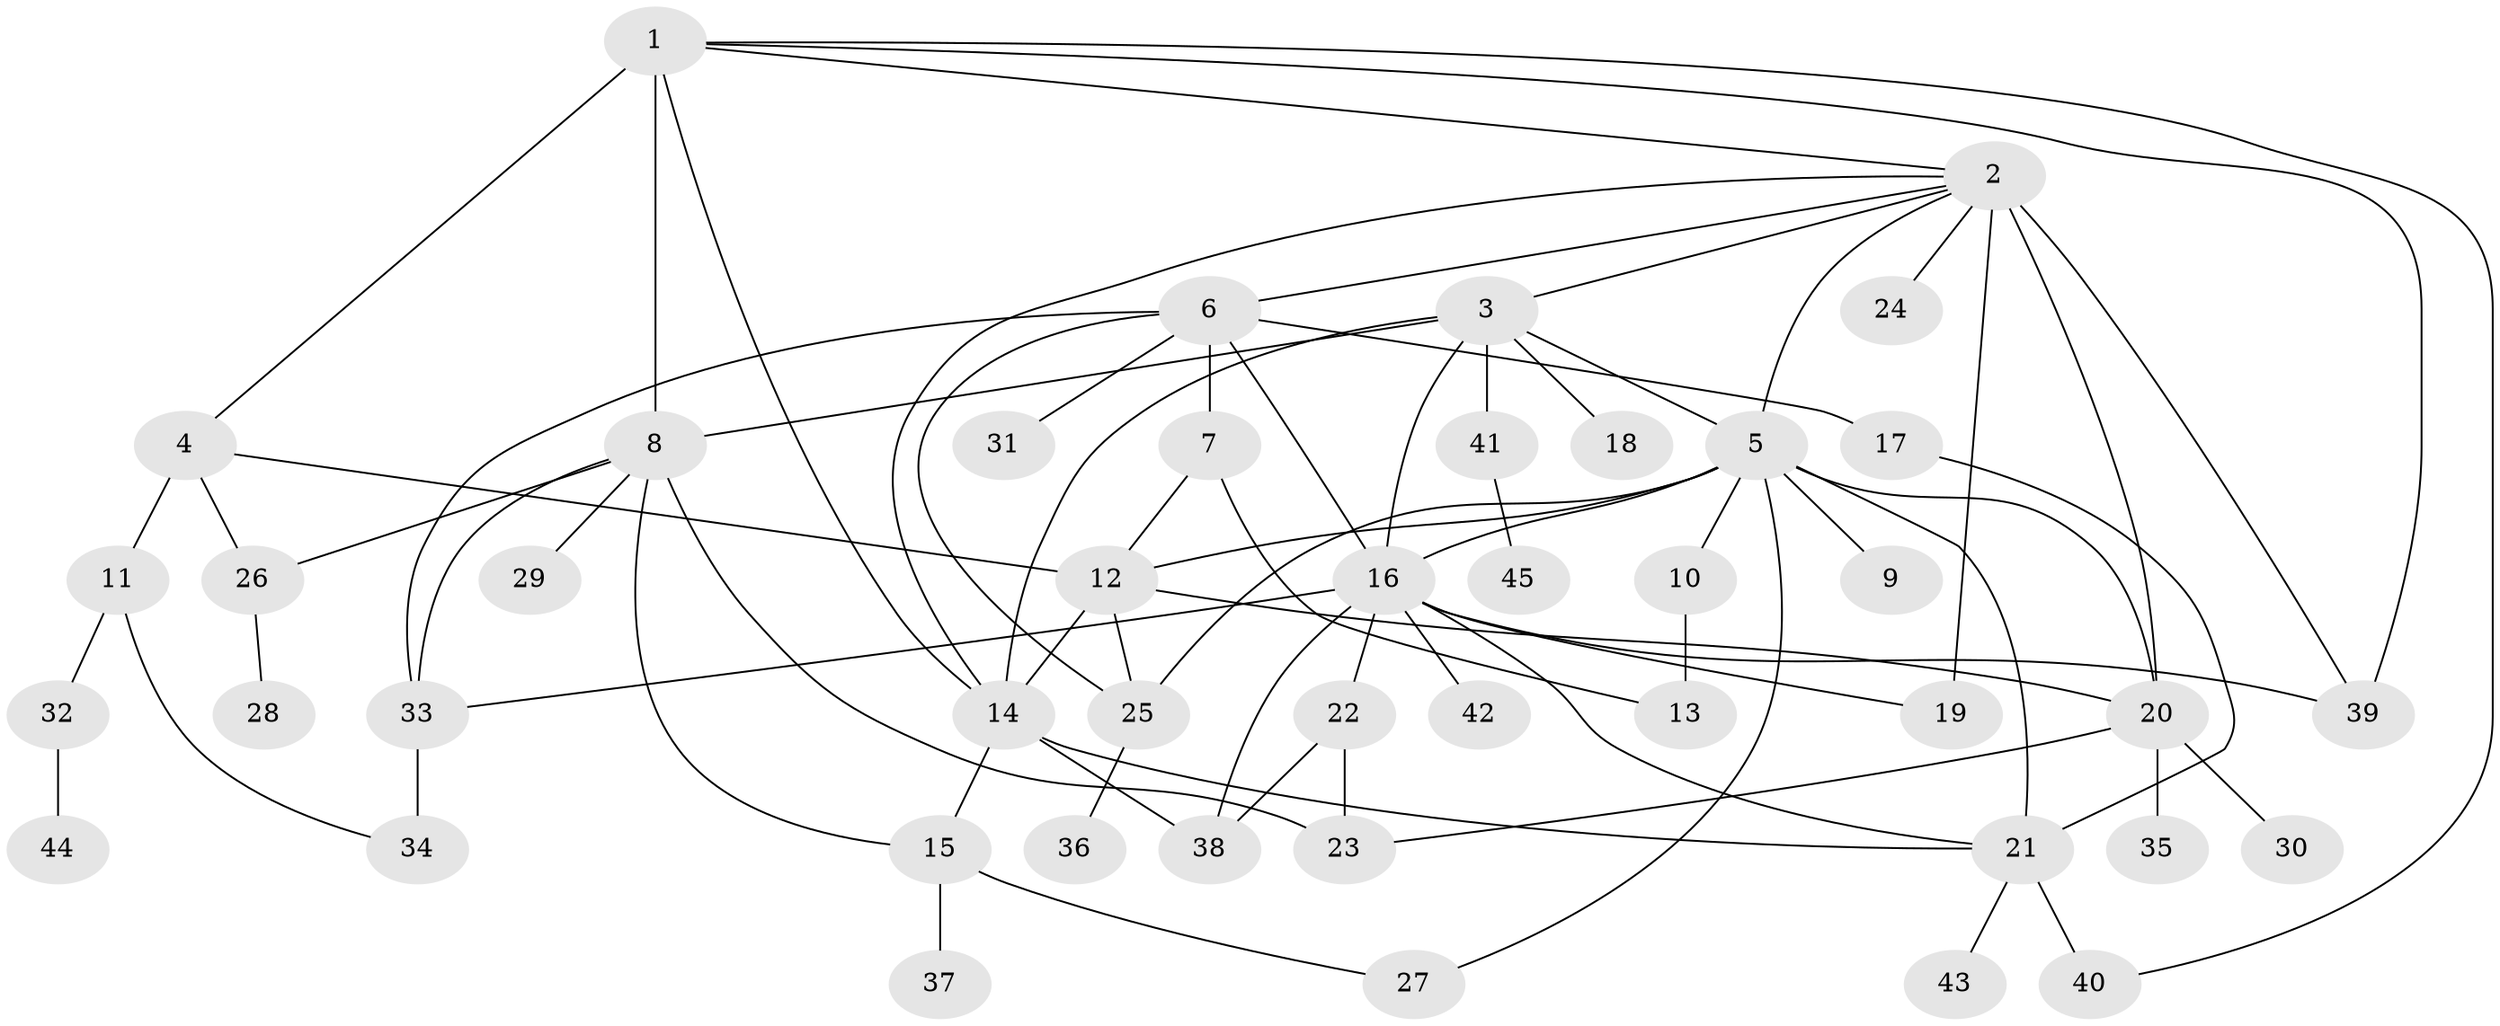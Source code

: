 // original degree distribution, {12: 0.019230769230769232, 14: 0.019230769230769232, 9: 0.019230769230769232, 7: 0.009615384615384616, 13: 0.009615384615384616, 5: 0.028846153846153848, 4: 0.04807692307692308, 1: 0.46153846153846156, 2: 0.23076923076923078, 3: 0.125, 6: 0.019230769230769232, 8: 0.009615384615384616}
// Generated by graph-tools (version 1.1) at 2025/50/03/04/25 22:50:08]
// undirected, 45 vertices, 75 edges
graph export_dot {
  node [color=gray90,style=filled];
  1;
  2;
  3;
  4;
  5;
  6;
  7;
  8;
  9;
  10;
  11;
  12;
  13;
  14;
  15;
  16;
  17;
  18;
  19;
  20;
  21;
  22;
  23;
  24;
  25;
  26;
  27;
  28;
  29;
  30;
  31;
  32;
  33;
  34;
  35;
  36;
  37;
  38;
  39;
  40;
  41;
  42;
  43;
  44;
  45;
  1 -- 2 [weight=1.0];
  1 -- 4 [weight=1.0];
  1 -- 8 [weight=6.0];
  1 -- 14 [weight=1.0];
  1 -- 39 [weight=1.0];
  1 -- 40 [weight=1.0];
  2 -- 3 [weight=1.0];
  2 -- 5 [weight=1.0];
  2 -- 6 [weight=1.0];
  2 -- 14 [weight=1.0];
  2 -- 19 [weight=5.0];
  2 -- 20 [weight=1.0];
  2 -- 24 [weight=1.0];
  2 -- 39 [weight=1.0];
  3 -- 5 [weight=1.0];
  3 -- 8 [weight=1.0];
  3 -- 14 [weight=1.0];
  3 -- 16 [weight=1.0];
  3 -- 18 [weight=1.0];
  3 -- 41 [weight=1.0];
  4 -- 11 [weight=3.0];
  4 -- 12 [weight=1.0];
  4 -- 26 [weight=1.0];
  5 -- 9 [weight=2.0];
  5 -- 10 [weight=1.0];
  5 -- 12 [weight=1.0];
  5 -- 16 [weight=1.0];
  5 -- 20 [weight=1.0];
  5 -- 21 [weight=1.0];
  5 -- 25 [weight=1.0];
  5 -- 27 [weight=1.0];
  6 -- 7 [weight=1.0];
  6 -- 16 [weight=1.0];
  6 -- 17 [weight=1.0];
  6 -- 25 [weight=1.0];
  6 -- 31 [weight=1.0];
  6 -- 33 [weight=1.0];
  7 -- 12 [weight=1.0];
  7 -- 13 [weight=1.0];
  8 -- 15 [weight=1.0];
  8 -- 23 [weight=1.0];
  8 -- 26 [weight=1.0];
  8 -- 29 [weight=1.0];
  8 -- 33 [weight=1.0];
  10 -- 13 [weight=1.0];
  11 -- 32 [weight=1.0];
  11 -- 34 [weight=1.0];
  12 -- 14 [weight=7.0];
  12 -- 20 [weight=1.0];
  12 -- 25 [weight=1.0];
  14 -- 15 [weight=1.0];
  14 -- 21 [weight=1.0];
  14 -- 38 [weight=1.0];
  15 -- 27 [weight=1.0];
  15 -- 37 [weight=1.0];
  16 -- 19 [weight=1.0];
  16 -- 21 [weight=1.0];
  16 -- 22 [weight=1.0];
  16 -- 33 [weight=1.0];
  16 -- 38 [weight=1.0];
  16 -- 39 [weight=1.0];
  16 -- 42 [weight=1.0];
  17 -- 21 [weight=1.0];
  20 -- 23 [weight=1.0];
  20 -- 30 [weight=1.0];
  20 -- 35 [weight=1.0];
  21 -- 40 [weight=2.0];
  21 -- 43 [weight=1.0];
  22 -- 23 [weight=5.0];
  22 -- 38 [weight=1.0];
  25 -- 36 [weight=2.0];
  26 -- 28 [weight=1.0];
  32 -- 44 [weight=1.0];
  33 -- 34 [weight=2.0];
  41 -- 45 [weight=1.0];
}
